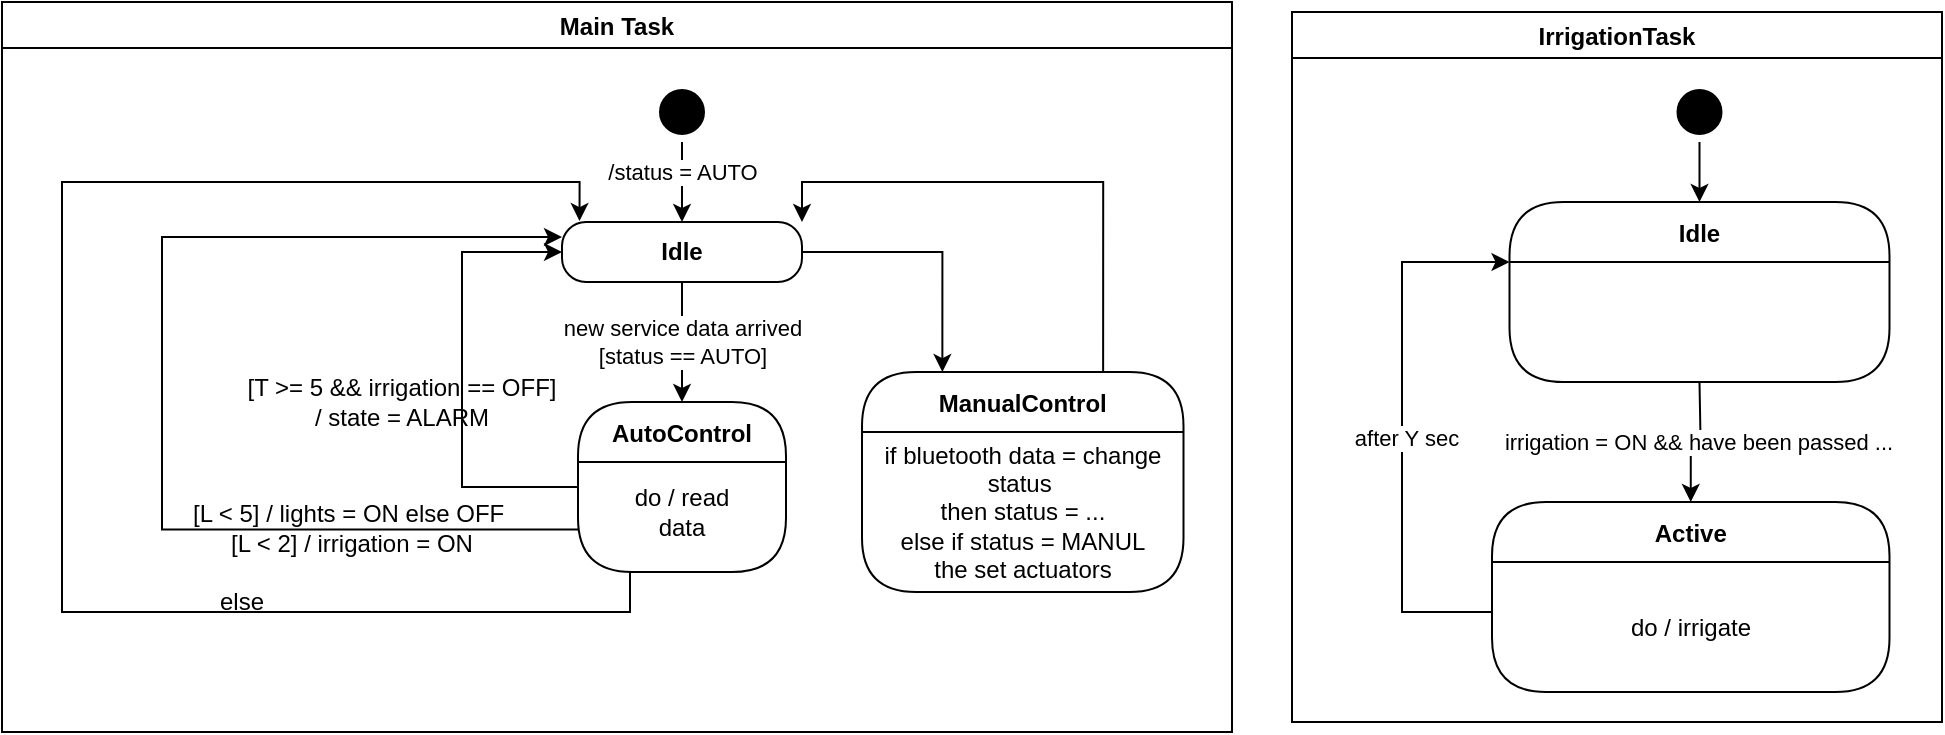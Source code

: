 <mxfile version="19.0.3" type="device" pages="4"><diagram name="overview" id="58cdce13-f638-feb5-8d6f-7d28b1aa9fa0"><mxGraphModel dx="1056" dy="589" grid="1" gridSize="10" guides="1" tooltips="1" connect="1" arrows="1" fold="1" page="1" pageScale="1" pageWidth="1100" pageHeight="850" background="none" math="0" shadow="0"><root><mxCell id="0"/><mxCell id="1" parent="0"/><mxCell id="rS2YGM4uDkxt2wn3iHMV-62" value="IrrigationTask" style="swimlane;strokeColor=#000000;" parent="1" vertex="1"><mxGeometry x="675" y="45" width="325" height="355" as="geometry"><mxRectangle x="675" y="55" width="130" height="23" as="alternateBounds"/></mxGeometry></mxCell><mxCell id="rS2YGM4uDkxt2wn3iHMV-254" value="" style="ellipse;html=1;shape=startState;fillColor=#000000;strokeColor=#000000;" parent="rS2YGM4uDkxt2wn3iHMV-62" vertex="1"><mxGeometry x="188.75" y="35" width="30" height="30" as="geometry"/></mxCell><mxCell id="rS2YGM4uDkxt2wn3iHMV-255" value="Active" style="swimlane;fontStyle=1;align=center;verticalAlign=middle;childLayout=stackLayout;horizontal=1;startSize=30;horizontalStack=0;resizeParent=0;resizeLast=1;container=0;collapsible=0;rounded=1;arcSize=30;swimlaneFillColor=#FFFFFF;dropTarget=0;" parent="rS2YGM4uDkxt2wn3iHMV-62" vertex="1"><mxGeometry x="100" y="245" width="198.75" height="95" as="geometry"/></mxCell><mxCell id="rS2YGM4uDkxt2wn3iHMV-256" value="do / irrigate" style="text;html=1;align=center;verticalAlign=middle;spacingLeft=4;spacingRight=4;whiteSpace=wrap;overflow=hidden;rotatable=0;" parent="rS2YGM4uDkxt2wn3iHMV-255" vertex="1"><mxGeometry y="30" width="198.75" height="65" as="geometry"/></mxCell><mxCell id="rS2YGM4uDkxt2wn3iHMV-260" style="edgeStyle=orthogonalEdgeStyle;rounded=0;orthogonalLoop=1;jettySize=auto;html=1;exitX=0;exitY=0.5;exitDx=0;exitDy=0;entryX=0;entryY=0;entryDx=0;entryDy=0;fontColor=#000000;" parent="rS2YGM4uDkxt2wn3iHMV-62" source="rS2YGM4uDkxt2wn3iHMV-256" edge="1"><mxGeometry relative="1" as="geometry"><mxPoint x="108.75" y="125" as="targetPoint"/><Array as="points"><mxPoint x="55" y="300"/><mxPoint x="55" y="125"/></Array><mxPoint x="75" y="418.75" as="sourcePoint"/></mxGeometry></mxCell><mxCell id="Y_eZ2giOMkaZ1Eq21kal-66" value="after Y sec" style="edgeLabel;html=1;align=center;verticalAlign=middle;resizable=0;points=[];fontColor=#000000;" vertex="1" connectable="0" parent="rS2YGM4uDkxt2wn3iHMV-260"><mxGeometry x="-0.005" y="-2" relative="1" as="geometry"><mxPoint as="offset"/></mxGeometry></mxCell><mxCell id="rS2YGM4uDkxt2wn3iHMV-264" value="Idle" style="swimlane;fontStyle=1;align=center;verticalAlign=middle;childLayout=stackLayout;horizontal=1;startSize=30;horizontalStack=0;resizeParent=0;resizeLast=1;container=0;collapsible=0;rounded=1;arcSize=30;swimlaneFillColor=#FFFFFF;dropTarget=0;" parent="rS2YGM4uDkxt2wn3iHMV-62" vertex="1"><mxGeometry x="108.75" y="95" width="190" height="90" as="geometry"/></mxCell><mxCell id="rS2YGM4uDkxt2wn3iHMV-253" style="edgeStyle=orthogonalEdgeStyle;rounded=0;orthogonalLoop=1;jettySize=auto;html=1;exitX=0.5;exitY=1;exitDx=0;exitDy=0;entryX=0.5;entryY=0;entryDx=0;entryDy=0;" parent="rS2YGM4uDkxt2wn3iHMV-62" source="rS2YGM4uDkxt2wn3iHMV-254" target="rS2YGM4uDkxt2wn3iHMV-264" edge="1"><mxGeometry relative="1" as="geometry"><mxPoint x="-461.25" y="30" as="targetPoint"/></mxGeometry></mxCell><mxCell id="rS2YGM4uDkxt2wn3iHMV-266" value="" style="edgeStyle=orthogonalEdgeStyle;rounded=0;orthogonalLoop=1;jettySize=auto;html=1;exitX=0.5;exitY=1;exitDx=0;exitDy=0;entryX=0.5;entryY=0;entryDx=0;entryDy=0;" parent="rS2YGM4uDkxt2wn3iHMV-62" target="rS2YGM4uDkxt2wn3iHMV-255" edge="1"><mxGeometry relative="1" as="geometry"><mxPoint x="-471.25" y="190" as="targetPoint"/><mxPoint x="203.75" y="185" as="sourcePoint"/><mxPoint as="offset"/></mxGeometry></mxCell><mxCell id="kb-VooKLr83JlEBrIwd_-1" value="irrigation = ON &amp;amp;&amp;amp; have been passed ..." style="edgeLabel;html=1;align=center;verticalAlign=middle;resizable=0;points=[];" parent="rS2YGM4uDkxt2wn3iHMV-266" vertex="1" connectable="0"><mxGeometry x="-0.086" y="-2" relative="1" as="geometry"><mxPoint as="offset"/></mxGeometry></mxCell><mxCell id="rS2YGM4uDkxt2wn3iHMV-89" value="Main Task" style="swimlane;strokeColor=#000000;" parent="1" vertex="1"><mxGeometry x="30" y="40" width="615" height="365" as="geometry"><mxRectangle x="23" y="620" width="110" height="23" as="alternateBounds"/></mxGeometry></mxCell><mxCell id="rS2YGM4uDkxt2wn3iHMV-272" value="" style="ellipse;html=1;shape=startState;fillColor=#000000;strokeColor=#000000;" parent="rS2YGM4uDkxt2wn3iHMV-89" vertex="1"><mxGeometry x="325" y="40.0" width="30" height="30" as="geometry"/></mxCell><mxCell id="Y_eZ2giOMkaZ1Eq21kal-21" value="new service data arrived&lt;br&gt;[status == AUTO]" style="edgeStyle=orthogonalEdgeStyle;curved=1;orthogonalLoop=1;jettySize=auto;html=1;exitX=0.5;exitY=1;exitDx=0;exitDy=0;entryX=0.5;entryY=0;entryDx=0;entryDy=0;fontColor=#000000;" edge="1" parent="rS2YGM4uDkxt2wn3iHMV-89" source="rS2YGM4uDkxt2wn3iHMV-275" target="rS2YGM4uDkxt2wn3iHMV-278"><mxGeometry relative="1" as="geometry"/></mxCell><mxCell id="Y_eZ2giOMkaZ1Eq21kal-55" style="edgeStyle=orthogonalEdgeStyle;rounded=0;orthogonalLoop=1;jettySize=auto;html=1;exitX=1;exitY=0.5;exitDx=0;exitDy=0;entryX=0.25;entryY=0;entryDx=0;entryDy=0;fontColor=#000000;startArrow=none;startFill=0;" edge="1" parent="rS2YGM4uDkxt2wn3iHMV-89" source="rS2YGM4uDkxt2wn3iHMV-275" target="Y_eZ2giOMkaZ1Eq21kal-52"><mxGeometry relative="1" as="geometry"><Array as="points"><mxPoint x="470" y="125"/></Array></mxGeometry></mxCell><mxCell id="rS2YGM4uDkxt2wn3iHMV-275" value="Idle" style="rounded=1;whiteSpace=wrap;html=1;arcSize=40;fontStyle=1" parent="rS2YGM4uDkxt2wn3iHMV-89" vertex="1"><mxGeometry x="280" y="110" width="120" height="30" as="geometry"/></mxCell><mxCell id="rS2YGM4uDkxt2wn3iHMV-270" style="edgeStyle=orthogonalEdgeStyle;rounded=0;orthogonalLoop=1;jettySize=auto;html=1;exitX=0.5;exitY=1;exitDx=0;exitDy=0;entryX=0.5;entryY=0;entryDx=0;entryDy=0;fontColor=#FF0000;" parent="rS2YGM4uDkxt2wn3iHMV-89" source="rS2YGM4uDkxt2wn3iHMV-272" target="rS2YGM4uDkxt2wn3iHMV-275" edge="1"><mxGeometry relative="1" as="geometry"><mxPoint x="140.5" y="106.56" as="sourcePoint"/></mxGeometry></mxCell><mxCell id="Y_eZ2giOMkaZ1Eq21kal-45" value="/status = AUTO" style="edgeLabel;html=1;align=center;verticalAlign=middle;resizable=0;points=[];fontColor=#000000;" vertex="1" connectable="0" parent="rS2YGM4uDkxt2wn3iHMV-270"><mxGeometry x="-0.251" relative="1" as="geometry"><mxPoint as="offset"/></mxGeometry></mxCell><mxCell id="Y_eZ2giOMkaZ1Eq21kal-56" style="edgeStyle=orthogonalEdgeStyle;rounded=0;orthogonalLoop=1;jettySize=auto;html=1;exitX=0;exitY=0.5;exitDx=0;exitDy=0;entryX=0;entryY=0.5;entryDx=0;entryDy=0;fontColor=#000000;startArrow=none;startFill=0;" edge="1" parent="rS2YGM4uDkxt2wn3iHMV-89" source="rS2YGM4uDkxt2wn3iHMV-278" target="rS2YGM4uDkxt2wn3iHMV-275"><mxGeometry relative="1" as="geometry"><Array as="points"><mxPoint x="230" y="242"/><mxPoint x="230" y="125"/></Array></mxGeometry></mxCell><mxCell id="Y_eZ2giOMkaZ1Eq21kal-59" style="edgeStyle=orthogonalEdgeStyle;rounded=0;orthogonalLoop=1;jettySize=auto;html=1;exitX=0;exitY=0.75;exitDx=0;exitDy=0;entryX=0;entryY=0.25;entryDx=0;entryDy=0;fontColor=#000000;startArrow=none;startFill=0;" edge="1" parent="rS2YGM4uDkxt2wn3iHMV-89" source="rS2YGM4uDkxt2wn3iHMV-278" target="rS2YGM4uDkxt2wn3iHMV-275"><mxGeometry relative="1" as="geometry"><Array as="points"><mxPoint x="80" y="264"/><mxPoint x="80" y="118"/></Array></mxGeometry></mxCell><mxCell id="Y_eZ2giOMkaZ1Eq21kal-62" style="edgeStyle=orthogonalEdgeStyle;rounded=0;orthogonalLoop=1;jettySize=auto;html=1;exitX=0.25;exitY=1;exitDx=0;exitDy=0;entryX=0.073;entryY=-0.016;entryDx=0;entryDy=0;entryPerimeter=0;fontColor=#000000;startArrow=none;startFill=0;" edge="1" parent="rS2YGM4uDkxt2wn3iHMV-89" source="rS2YGM4uDkxt2wn3iHMV-278" target="rS2YGM4uDkxt2wn3iHMV-275"><mxGeometry relative="1" as="geometry"><Array as="points"><mxPoint x="314" y="305"/><mxPoint x="30" y="305"/><mxPoint x="30" y="90"/><mxPoint x="289" y="90"/></Array></mxGeometry></mxCell><mxCell id="rS2YGM4uDkxt2wn3iHMV-278" value="AutoControl" style="swimlane;fontStyle=1;align=center;verticalAlign=middle;childLayout=stackLayout;horizontal=1;startSize=30;horizontalStack=0;resizeParent=0;resizeLast=1;container=0;collapsible=0;rounded=1;arcSize=30;swimlaneFillColor=#FFFFFF;dropTarget=0;" parent="rS2YGM4uDkxt2wn3iHMV-89" vertex="1"><mxGeometry x="288" y="199.98" width="104" height="85.04" as="geometry"/></mxCell><mxCell id="Y_eZ2giOMkaZ1Eq21kal-65" style="edgeStyle=orthogonalEdgeStyle;rounded=0;orthogonalLoop=1;jettySize=auto;html=1;exitX=0.75;exitY=0;exitDx=0;exitDy=0;entryX=1;entryY=0;entryDx=0;entryDy=0;fontColor=#000000;startArrow=none;startFill=0;" edge="1" parent="rS2YGM4uDkxt2wn3iHMV-89" source="Y_eZ2giOMkaZ1Eq21kal-52" target="rS2YGM4uDkxt2wn3iHMV-275"><mxGeometry relative="1" as="geometry"/></mxCell><mxCell id="Y_eZ2giOMkaZ1Eq21kal-52" value="ManualControl" style="swimlane;fontStyle=1;align=center;verticalAlign=middle;childLayout=stackLayout;horizontal=1;startSize=30;horizontalStack=0;resizeParent=0;resizeLast=1;container=0;collapsible=0;rounded=1;arcSize=30;swimlaneFillColor=#FFFFFF;dropTarget=0;" vertex="1" parent="rS2YGM4uDkxt2wn3iHMV-89"><mxGeometry x="430" y="185.02" width="160.75" height="110" as="geometry"/></mxCell><mxCell id="Y_eZ2giOMkaZ1Eq21kal-53" value="if bluetooth data = change status&amp;nbsp;&lt;br&gt;then status = ...&lt;br&gt;else if status = MANUL&lt;br&gt;the set actuators" style="text;html=1;align=center;verticalAlign=middle;spacingLeft=4;spacingRight=4;whiteSpace=wrap;overflow=hidden;rotatable=0;" vertex="1" parent="Y_eZ2giOMkaZ1Eq21kal-52"><mxGeometry y="30" width="160.75" height="80" as="geometry"/></mxCell><mxCell id="Y_eZ2giOMkaZ1Eq21kal-57" value="[T &amp;gt;= 5 &amp;amp;&amp;amp; irrigation == OFF] / state = ALARM" style="text;html=1;strokeColor=none;fillColor=none;align=center;verticalAlign=middle;whiteSpace=wrap;rounded=0;fontColor=#000000;" vertex="1" parent="rS2YGM4uDkxt2wn3iHMV-89"><mxGeometry x="120" y="185.02" width="160" height="30" as="geometry"/></mxCell><mxCell id="Y_eZ2giOMkaZ1Eq21kal-60" value="[L &amp;lt; 5] / lights = ON else OFF&amp;nbsp;&lt;br&gt;[L &amp;lt; 2] / irrigation = ON" style="text;html=1;strokeColor=none;fillColor=none;align=center;verticalAlign=middle;whiteSpace=wrap;rounded=0;fontColor=#000000;" vertex="1" parent="rS2YGM4uDkxt2wn3iHMV-89"><mxGeometry x="90" y="248" width="170" height="30" as="geometry"/></mxCell><mxCell id="Y_eZ2giOMkaZ1Eq21kal-63" value="else" style="text;html=1;strokeColor=none;fillColor=none;align=center;verticalAlign=middle;whiteSpace=wrap;rounded=0;fontColor=#000000;" vertex="1" parent="rS2YGM4uDkxt2wn3iHMV-89"><mxGeometry x="90" y="285" width="60" height="30" as="geometry"/></mxCell><mxCell id="Y_eZ2giOMkaZ1Eq21kal-64" value="do / read data" style="text;html=1;strokeColor=none;fillColor=none;align=center;verticalAlign=middle;whiteSpace=wrap;rounded=0;fontColor=#000000;" vertex="1" parent="rS2YGM4uDkxt2wn3iHMV-89"><mxGeometry x="310" y="240" width="60" height="30" as="geometry"/></mxCell></root></mxGraphModel></diagram><diagram id="eV7ZU5VoeU4Tb0laby0s" name="main-task"><mxGraphModel dx="984" dy="663" grid="1" gridSize="10" guides="1" tooltips="1" connect="1" arrows="1" fold="1" page="1" pageScale="1" pageWidth="1169" pageHeight="827" math="0" shadow="0"><root><mxCell id="0"/><mxCell id="1" parent="0"/><mxCell id="rCQuKho99SGmYJtmx6Me-1" style="edgeStyle=orthogonalEdgeStyle;rounded=0;orthogonalLoop=1;jettySize=auto;html=1;exitX=1;exitY=0.5;exitDx=0;exitDy=0;entryX=0;entryY=0.5;entryDx=0;entryDy=0;endArrow=classic;endFill=1;" edge="1" parent="1" target="f5vs691pb0PlXSbP1dtz-5"><mxGeometry relative="1" as="geometry"><mxPoint x="900.0" y="375" as="sourcePoint"/></mxGeometry></mxCell><mxCell id="f5vs691pb0PlXSbP1dtz-1" style="edgeStyle=orthogonalEdgeStyle;rounded=0;orthogonalLoop=1;jettySize=auto;html=1;entryX=0;entryY=0.5;entryDx=0;entryDy=0;endArrow=classic;endFill=1;" edge="1" parent="1" source="Eb26kOHAeVwBM42QLEVl-1"><mxGeometry relative="1" as="geometry"><mxPoint x="260" y="375" as="targetPoint"/></mxGeometry></mxCell><mxCell id="Eb26kOHAeVwBM42QLEVl-1" value="BUTTONS" style="text;html=1;align=center;verticalAlign=middle;whiteSpace=wrap;rounded=0;strokeColor=default;" vertex="1" parent="1"><mxGeometry x="130" y="360" width="70" height="30" as="geometry"/></mxCell><mxCell id="f5vs691pb0PlXSbP1dtz-2" style="edgeStyle=orthogonalEdgeStyle;rounded=0;orthogonalLoop=1;jettySize=auto;html=1;endArrow=classic;endFill=1;" edge="1" parent="1" source="Eb26kOHAeVwBM42QLEVl-2"><mxGeometry relative="1" as="geometry"><mxPoint x="260" y="414" as="targetPoint"/></mxGeometry></mxCell><mxCell id="Eb26kOHAeVwBM42QLEVl-2" value="POTENTIOMETER" style="text;html=1;strokeColor=default;fillColor=none;align=center;verticalAlign=middle;whiteSpace=wrap;rounded=0;" vertex="1" parent="1"><mxGeometry x="110" y="399" width="110" height="30" as="geometry"/></mxCell><mxCell id="f5vs691pb0PlXSbP1dtz-4" style="edgeStyle=orthogonalEdgeStyle;rounded=0;orthogonalLoop=1;jettySize=auto;html=1;exitX=1;exitY=0.5;exitDx=0;exitDy=0;endArrow=classic;endFill=1;" edge="1" parent="1" source="f5vs691pb0PlXSbP1dtz-3"><mxGeometry relative="1" as="geometry"><mxPoint x="260" y="334.909" as="targetPoint"/></mxGeometry></mxCell><mxCell id="f5vs691pb0PlXSbP1dtz-3" value="PIR" style="text;html=1;strokeColor=default;fillColor=none;align=center;verticalAlign=middle;whiteSpace=wrap;rounded=0;" vertex="1" parent="1"><mxGeometry x="140" y="320" width="50" height="30" as="geometry"/></mxCell><mxCell id="f5vs691pb0PlXSbP1dtz-5" value="DISPLAY" style="text;html=1;strokeColor=default;fillColor=none;align=center;verticalAlign=middle;whiteSpace=wrap;rounded=0;" vertex="1" parent="1"><mxGeometry x="920" y="360" width="60" height="30" as="geometry"/></mxCell><mxCell id="-aOS-uo05-AYOvAFEHCx-1" value="Main Task" style="swimlane;strokeColor=#000000;" vertex="1" parent="1"><mxGeometry x="259" y="100" width="640" height="550" as="geometry"><mxRectangle x="25" y="55" width="90" height="23" as="alternateBounds"/></mxGeometry></mxCell><mxCell id="-aOS-uo05-AYOvAFEHCx-2" value="" style="ellipse;html=1;shape=startState;fillColor=#000000;strokeColor=#000000;" vertex="1" parent="-aOS-uo05-AYOvAFEHCx-1"><mxGeometry x="222.48" y="30" width="30" height="30" as="geometry"/></mxCell><mxCell id="-aOS-uo05-AYOvAFEHCx-3" value="Init" style="swimlane;fontStyle=1;align=center;verticalAlign=middle;childLayout=stackLayout;horizontal=1;startSize=30;horizontalStack=0;resizeParent=0;resizeLast=1;container=0;collapsible=0;rounded=1;arcSize=30;swimlaneFillColor=#FFFFFF;dropTarget=0;" vertex="1" parent="-aOS-uo05-AYOvAFEHCx-1"><mxGeometry x="157.48" y="95" width="160" height="80" as="geometry"/></mxCell><mxCell id="-aOS-uo05-AYOvAFEHCx-4" value="entry / init system&lt;br&gt;do / display welcome msg" style="text;html=1;align=center;verticalAlign=middle;spacingLeft=4;spacingRight=4;whiteSpace=wrap;overflow=hidden;rotatable=0;" vertex="1" parent="-aOS-uo05-AYOvAFEHCx-3"><mxGeometry y="30" width="160" height="50" as="geometry"/></mxCell><mxCell id="-aOS-uo05-AYOvAFEHCx-5" value="/ reset product" style="edgeStyle=orthogonalEdgeStyle;rounded=0;orthogonalLoop=1;jettySize=auto;html=1;exitX=0.5;exitY=1;exitDx=0;exitDy=0;entryX=0.5;entryY=0;entryDx=0;entryDy=0;" edge="1" parent="-aOS-uo05-AYOvAFEHCx-1" source="-aOS-uo05-AYOvAFEHCx-2" target="-aOS-uo05-AYOvAFEHCx-3"><mxGeometry x="-0.143" y="37" relative="1" as="geometry"><Array as="points"><mxPoint x="237" y="75"/><mxPoint x="237" y="75"/></Array><mxPoint as="offset"/></mxGeometry></mxCell><mxCell id="-aOS-uo05-AYOvAFEHCx-6" style="edgeStyle=orthogonalEdgeStyle;rounded=0;orthogonalLoop=1;jettySize=auto;html=1;exitX=0.5;exitY=1;exitDx=0;exitDy=0;" edge="1" parent="-aOS-uo05-AYOvAFEHCx-1" source="-aOS-uo05-AYOvAFEHCx-4" target="-aOS-uo05-AYOvAFEHCx-15"><mxGeometry relative="1" as="geometry"/></mxCell><mxCell id="-aOS-uo05-AYOvAFEHCx-7" value="after 2 sec" style="edgeLabel;html=1;align=center;verticalAlign=middle;resizable=0;points=[];" vertex="1" connectable="0" parent="-aOS-uo05-AYOvAFEHCx-6"><mxGeometry x="-0.059" y="-2" relative="1" as="geometry"><mxPoint x="2" as="offset"/></mxGeometry></mxCell><mxCell id="-aOS-uo05-AYOvAFEHCx-8" value="Assistance Mode" style="swimlane;fontStyle=1;align=center;verticalAlign=middle;childLayout=stackLayout;horizontal=1;startSize=30;horizontalStack=0;resizeParent=0;resizeLast=1;container=0;collapsible=0;rounded=1;arcSize=30;swimlaneFillColor=#FFFFFF;dropTarget=0;" vertex="1" parent="-aOS-uo05-AYOvAFEHCx-1"><mxGeometry x="142.48" y="455" width="190" height="80" as="geometry"/></mxCell><mxCell id="-aOS-uo05-AYOvAFEHCx-9" value="do / display &quot;ASSISTANCE REQUIRED&quot;" style="text;html=1;align=center;verticalAlign=middle;spacingLeft=4;spacingRight=4;whiteSpace=wrap;overflow=hidden;rotatable=0;" vertex="1" parent="-aOS-uo05-AYOvAFEHCx-8"><mxGeometry y="30" width="190" height="50" as="geometry"/></mxCell><mxCell id="-aOS-uo05-AYOvAFEHCx-10" style="edgeStyle=orthogonalEdgeStyle;rounded=0;orthogonalLoop=1;jettySize=auto;html=1;exitX=0;exitY=0.25;exitDx=0;exitDy=0;entryX=0.25;entryY=1;entryDx=0;entryDy=0;" edge="1" parent="-aOS-uo05-AYOvAFEHCx-1" source="-aOS-uo05-AYOvAFEHCx-9" target="-aOS-uo05-AYOvAFEHCx-16"><mxGeometry relative="1" as="geometry"><mxPoint x="192.48" y="320" as="targetPoint"/><Array as="points"><mxPoint x="85" y="498"/><mxPoint x="85" y="335"/><mxPoint x="183" y="335"/></Array></mxGeometry></mxCell><mxCell id="-aOS-uo05-AYOvAFEHCx-11" value="/&lt;font color=&quot;#ff0000&quot;&gt;&lt;b&gt;&amp;nbsp;state = READY&lt;/b&gt;&lt;/font&gt;" style="edgeLabel;html=1;align=center;verticalAlign=middle;resizable=0;points=[];fontColor=#000000;" vertex="1" connectable="0" parent="-aOS-uo05-AYOvAFEHCx-10"><mxGeometry x="-0.246" y="1" relative="1" as="geometry"><mxPoint as="offset"/></mxGeometry></mxCell><mxCell id="-aOS-uo05-AYOvAFEHCx-12" value="Making" style="rounded=1;whiteSpace=wrap;html=1;arcSize=40;fontStyle=1" vertex="1" parent="-aOS-uo05-AYOvAFEHCx-1"><mxGeometry x="177.48" y="365" width="120" height="40" as="geometry"/></mxCell><mxCell id="-aOS-uo05-AYOvAFEHCx-13" style="edgeStyle=orthogonalEdgeStyle;orthogonalLoop=1;jettySize=auto;html=1;entryX=0.5;entryY=0;entryDx=0;entryDy=0;rounded=0;exitX=0.5;exitY=1;exitDx=0;exitDy=0;" edge="1" parent="-aOS-uo05-AYOvAFEHCx-1" source="-aOS-uo05-AYOvAFEHCx-12" target="-aOS-uo05-AYOvAFEHCx-8"><mxGeometry relative="1" as="geometry"><mxPoint x="332.48" y="395" as="sourcePoint"/></mxGeometry></mxCell><mxCell id="-aOS-uo05-AYOvAFEHCx-14" value="[no products left]" style="edgeLabel;html=1;align=center;verticalAlign=middle;resizable=0;points=[];" vertex="1" connectable="0" parent="-aOS-uo05-AYOvAFEHCx-13"><mxGeometry x="0.46" y="-1" relative="1" as="geometry"><mxPoint x="45" y="-9" as="offset"/></mxGeometry></mxCell><mxCell id="-aOS-uo05-AYOvAFEHCx-15" value="Ready" style="swimlane;fontStyle=1;align=center;verticalAlign=middle;childLayout=stackLayout;horizontal=1;startSize=30;horizontalStack=0;resizeParent=0;resizeLast=1;container=0;collapsible=0;rounded=1;arcSize=30;swimlaneFillColor=#FFFFFF;dropTarget=0;" vertex="1" parent="-aOS-uo05-AYOvAFEHCx-1"><mxGeometry x="127.48" y="222.5" width="220" height="95" as="geometry"/></mxCell><mxCell id="-aOS-uo05-AYOvAFEHCx-16" value="entry / display product for 2 secs&lt;br&gt;do / display &quot;READY&quot;" style="text;html=1;align=center;verticalAlign=middle;spacingLeft=4;spacingRight=4;whiteSpace=wrap;overflow=hidden;rotatable=0;" vertex="1" parent="-aOS-uo05-AYOvAFEHCx-15"><mxGeometry y="30" width="220" height="65" as="geometry"/></mxCell><mxCell id="-aOS-uo05-AYOvAFEHCx-17" style="edgeStyle=orthogonalEdgeStyle;curved=1;orthogonalLoop=1;jettySize=auto;html=1;exitX=0;exitY=0.25;exitDx=0;exitDy=0;" edge="1" parent="-aOS-uo05-AYOvAFEHCx-15" source="-aOS-uo05-AYOvAFEHCx-15"><mxGeometry relative="1" as="geometry"><mxPoint y="45" as="targetPoint"/><Array as="points"><mxPoint y="20"/><mxPoint x="-25" y="20"/><mxPoint x="-25" y="45"/></Array></mxGeometry></mxCell><mxCell id="-aOS-uo05-AYOvAFEHCx-18" value="B_up / product++" style="edgeLabel;html=1;align=center;verticalAlign=middle;resizable=0;points=[];" vertex="1" connectable="0" parent="-aOS-uo05-AYOvAFEHCx-17"><mxGeometry x="-0.022" y="1" relative="1" as="geometry"><mxPoint x="-51" y="1" as="offset"/></mxGeometry></mxCell><mxCell id="-aOS-uo05-AYOvAFEHCx-19" style="edgeStyle=orthogonalEdgeStyle;curved=1;orthogonalLoop=1;jettySize=auto;html=1;exitX=0;exitY=0.358;exitDx=0;exitDy=0;entryX=0.007;entryY=0.635;entryDx=0;entryDy=0;entryPerimeter=0;exitPerimeter=0;" edge="1" parent="-aOS-uo05-AYOvAFEHCx-15" source="-aOS-uo05-AYOvAFEHCx-16" target="-aOS-uo05-AYOvAFEHCx-16"><mxGeometry relative="1" as="geometry"><Array as="points"><mxPoint y="48"/><mxPoint x="-25" y="48"/><mxPoint x="-25" y="71"/><mxPoint x="2" y="71"/></Array></mxGeometry></mxCell><mxCell id="-aOS-uo05-AYOvAFEHCx-20" value="B_down / product --" style="edgeLabel;html=1;align=center;verticalAlign=middle;resizable=0;points=[];" vertex="1" connectable="0" parent="-aOS-uo05-AYOvAFEHCx-19"><mxGeometry x="0.002" y="1" relative="1" as="geometry"><mxPoint x="-51" as="offset"/></mxGeometry></mxCell><mxCell id="-aOS-uo05-AYOvAFEHCx-21" style="edgeStyle=orthogonalEdgeStyle;curved=1;orthogonalLoop=1;jettySize=auto;html=1;exitX=0.638;exitY=1.006;exitDx=0;exitDy=0;entryX=0.75;entryY=0;entryDx=0;entryDy=0;exitPerimeter=0;" edge="1" parent="-aOS-uo05-AYOvAFEHCx-1" source="-aOS-uo05-AYOvAFEHCx-16" target="-aOS-uo05-AYOvAFEHCx-12"><mxGeometry relative="1" as="geometry"><mxPoint x="212.48" y="320" as="targetPoint"/></mxGeometry></mxCell><mxCell id="-aOS-uo05-AYOvAFEHCx-22" value="B_make [product available &amp;amp;&amp;amp; &lt;br&gt;&lt;b&gt;&lt;font color=&quot;#ff0000&quot;&gt;state == READY&lt;/font&gt;&lt;/b&gt;] &lt;br&gt;/ &lt;font color=&quot;#ff0000&quot;&gt;&lt;b&gt;state = DISPENSING&lt;/b&gt;&lt;/font&gt;" style="edgeLabel;html=1;align=center;verticalAlign=middle;resizable=0;points=[];" vertex="1" connectable="0" parent="-aOS-uo05-AYOvAFEHCx-21"><mxGeometry x="-0.324" relative="1" as="geometry"><mxPoint x="82" y="6" as="offset"/></mxGeometry></mxCell><mxCell id="-aOS-uo05-AYOvAFEHCx-23" style="edgeStyle=orthogonalEdgeStyle;rounded=0;orthogonalLoop=1;jettySize=auto;html=1;exitX=0.5;exitY=0;exitDx=0;exitDy=0;entryX=0.5;entryY=1;entryDx=0;entryDy=0;" edge="1" parent="-aOS-uo05-AYOvAFEHCx-1" source="-aOS-uo05-AYOvAFEHCx-12" target="-aOS-uo05-AYOvAFEHCx-16"><mxGeometry relative="1" as="geometry"><mxPoint x="187.48" y="265" as="targetPoint"/></mxGeometry></mxCell><mxCell id="-aOS-uo05-AYOvAFEHCx-24" value="&lt;b&gt;state == READY&lt;/b&gt;" style="edgeLabel;html=1;align=center;verticalAlign=middle;resizable=0;points=[];fontColor=#FF0000;" vertex="1" connectable="0" parent="-aOS-uo05-AYOvAFEHCx-23"><mxGeometry x="-0.108" relative="1" as="geometry"><mxPoint x="-47" y="4" as="offset"/></mxGeometry></mxCell><mxCell id="-aOS-uo05-AYOvAFEHCx-25" style="edgeStyle=orthogonalEdgeStyle;orthogonalLoop=1;jettySize=auto;html=1;exitX=0.25;exitY=0;exitDx=0;exitDy=0;entryX=0.096;entryY=0.01;entryDx=0;entryDy=0;entryPerimeter=0;curved=1;" edge="1" parent="-aOS-uo05-AYOvAFEHCx-1" source="-aOS-uo05-AYOvAFEHCx-15" target="-aOS-uo05-AYOvAFEHCx-15"><mxGeometry relative="1" as="geometry"><Array as="points"><mxPoint x="182.48" y="200"/><mxPoint x="148.48" y="200"/></Array></mxGeometry></mxCell><mxCell id="-aOS-uo05-AYOvAFEHCx-26" value="pot / sugar++" style="edgeLabel;html=1;align=center;verticalAlign=middle;resizable=0;points=[];" vertex="1" connectable="0" parent="-aOS-uo05-AYOvAFEHCx-25"><mxGeometry x="-0.056" relative="1" as="geometry"><mxPoint x="-9" y="-10" as="offset"/></mxGeometry></mxCell><mxCell id="-aOS-uo05-AYOvAFEHCx-27" style="edgeStyle=orthogonalEdgeStyle;rounded=0;orthogonalLoop=1;jettySize=auto;html=1;exitX=0;exitY=0.5;exitDx=0;exitDy=0;entryX=1;entryY=0.5;entryDx=0;entryDy=0;" edge="1" parent="-aOS-uo05-AYOvAFEHCx-1" source="-aOS-uo05-AYOvAFEHCx-39" target="-aOS-uo05-AYOvAFEHCx-16"><mxGeometry relative="1" as="geometry"><mxPoint x="508.345" y="286.08" as="sourcePoint"/></mxGeometry></mxCell><mxCell id="-aOS-uo05-AYOvAFEHCx-28" value="&amp;nbsp;pir detection&amp;nbsp;" style="edgeLabel;html=1;align=center;verticalAlign=middle;resizable=0;points=[];" vertex="1" connectable="0" parent="-aOS-uo05-AYOvAFEHCx-27"><mxGeometry x="0.273" y="-1" relative="1" as="geometry"><mxPoint x="18" y="1" as="offset"/></mxGeometry></mxCell><mxCell id="-aOS-uo05-AYOvAFEHCx-29" value="" style="rhombus;whiteSpace=wrap;html=1;" vertex="1" parent="-aOS-uo05-AYOvAFEHCx-1"><mxGeometry x="542" y="340" width="15" height="15" as="geometry"/></mxCell><mxCell id="-aOS-uo05-AYOvAFEHCx-30" style="edgeStyle=orthogonalEdgeStyle;rounded=0;orthogonalLoop=1;jettySize=auto;html=1;exitX=0.5;exitY=1;exitDx=0;exitDy=0;fontColor=#FF0000;entryX=1;entryY=0.25;entryDx=0;entryDy=0;" edge="1" parent="-aOS-uo05-AYOvAFEHCx-1" source="-aOS-uo05-AYOvAFEHCx-29" target="-aOS-uo05-AYOvAFEHCx-9"><mxGeometry relative="1" as="geometry"><mxPoint x="540.313" y="330.0" as="targetPoint"/><mxPoint x="539.98" y="305" as="sourcePoint"/><Array as="points"><mxPoint x="550" y="355"/><mxPoint x="550" y="497"/></Array></mxGeometry></mxCell><mxCell id="-aOS-uo05-AYOvAFEHCx-31" value="&lt;b&gt;machineState == ASSISTANCE&lt;/b&gt;" style="edgeLabel;html=1;align=center;verticalAlign=middle;resizable=0;points=[];fontColor=#FF0000;" vertex="1" connectable="0" parent="-aOS-uo05-AYOvAFEHCx-30"><mxGeometry x="-0.769" y="-1" relative="1" as="geometry"><mxPoint x="1" y="9" as="offset"/></mxGeometry></mxCell><mxCell id="-aOS-uo05-AYOvAFEHCx-32" style="edgeStyle=orthogonalEdgeStyle;rounded=0;orthogonalLoop=1;jettySize=auto;html=1;exitX=0.5;exitY=1;exitDx=0;exitDy=0;entryX=0.5;entryY=0;entryDx=0;entryDy=0;fontColor=#FF0000;" edge="1" parent="-aOS-uo05-AYOvAFEHCx-1" source="-aOS-uo05-AYOvAFEHCx-39" target="-aOS-uo05-AYOvAFEHCx-29"><mxGeometry relative="1" as="geometry"><mxPoint x="544.98" y="290" as="sourcePoint"/></mxGeometry></mxCell><mxCell id="-aOS-uo05-AYOvAFEHCx-33" style="edgeStyle=orthogonalEdgeStyle;rounded=0;orthogonalLoop=1;jettySize=auto;html=1;exitX=1;exitY=0.75;exitDx=0;exitDy=0;entryX=0;entryY=0.5;entryDx=0;entryDy=0;fontColor=#FF0000;" edge="1" parent="-aOS-uo05-AYOvAFEHCx-1" source="-aOS-uo05-AYOvAFEHCx-16" target="-aOS-uo05-AYOvAFEHCx-29"><mxGeometry relative="1" as="geometry"><Array as="points"><mxPoint x="477.48" y="301"/><mxPoint x="477.48" y="348"/></Array></mxGeometry></mxCell><mxCell id="-aOS-uo05-AYOvAFEHCx-34" value="&lt;span style=&quot;text-align: left;&quot;&gt;to avoid the making process starts while executing self test&lt;/span&gt;" style="shape=note;size=12;whiteSpace=wrap;html=1;fontSize=10;fillColor=#FFFFCC;strokeColor=#000000;" vertex="1" parent="-aOS-uo05-AYOvAFEHCx-1"><mxGeometry x="310" y="362.5" width="120" height="45" as="geometry"/></mxCell><mxCell id="-aOS-uo05-AYOvAFEHCx-35" value="&lt;span style=&quot;text-align: left;&quot;&gt;product:&lt;br&gt;0 =&amp;gt; coffee&lt;br&gt;1 =&amp;gt; tea&lt;br&gt;2 =&amp;gt; chocolate&lt;br&gt;&lt;/span&gt;" style="shape=note;size=12;whiteSpace=wrap;html=1;fontSize=10;fillColor=#FFFFCC;strokeColor=#000000;" vertex="1" parent="-aOS-uo05-AYOvAFEHCx-1"><mxGeometry x="334" y="46" width="86" height="60" as="geometry"/></mxCell><mxCell id="-aOS-uo05-AYOvAFEHCx-36" value="&lt;span style=&quot;text-align: left;&quot;&gt;Inputs: Pir, Buttons, Potentiometer&lt;br&gt;Output: Display&lt;br&gt;&lt;/span&gt;" style="shape=note;size=12;whiteSpace=wrap;html=1;fontSize=10;" vertex="1" parent="-aOS-uo05-AYOvAFEHCx-1"><mxGeometry x="510" y="45" width="120" height="60" as="geometry"/></mxCell><mxCell id="-aOS-uo05-AYOvAFEHCx-37" value="&lt;span style=&quot;text-align: left;&quot;&gt;the state transition is triggered by the Java Program&lt;br&gt;&lt;/span&gt;" style="shape=note;size=12;whiteSpace=wrap;html=1;fontSize=10;fillColor=#FFFFCC;strokeColor=#000000;" vertex="1" parent="-aOS-uo05-AYOvAFEHCx-1"><mxGeometry x="10" y="472" width="70" height="68" as="geometry"/></mxCell><mxCell id="-aOS-uo05-AYOvAFEHCx-38" value="Sleep" style="swimlane;fontStyle=1;align=center;verticalAlign=middle;childLayout=stackLayout;horizontal=1;startSize=25;horizontalStack=0;resizeParent=0;resizeLast=1;container=0;collapsible=0;rounded=1;arcSize=30;swimlaneFillColor=#FFFFFF;dropTarget=0;" vertex="1" parent="-aOS-uo05-AYOvAFEHCx-1"><mxGeometry x="480" y="239" width="150" height="70" as="geometry"/></mxCell><mxCell id="-aOS-uo05-AYOvAFEHCx-39" value="entry / &lt;b style=&quot;color: rgb(255, 0, 0);&quot;&gt;state = SLEEPING&lt;/b&gt;&lt;br&gt;exit / &lt;b style=&quot;color: rgb(255, 0, 0);&quot;&gt;state = READY&lt;/b&gt;" style="text;html=1;align=center;verticalAlign=middle;spacingLeft=4;spacingRight=4;whiteSpace=wrap;overflow=hidden;rotatable=0;" vertex="1" parent="-aOS-uo05-AYOvAFEHCx-38"><mxGeometry y="25" width="150" height="45" as="geometry"/></mxCell><mxCell id="-aOS-uo05-AYOvAFEHCx-40" style="edgeStyle=orthogonalEdgeStyle;curved=1;orthogonalLoop=1;jettySize=auto;html=1;exitX=1;exitY=0.25;exitDx=0;exitDy=0;entryX=0;entryY=0.09;entryDx=0;entryDy=0;entryPerimeter=0;" edge="1" parent="-aOS-uo05-AYOvAFEHCx-1" source="-aOS-uo05-AYOvAFEHCx-16" target="-aOS-uo05-AYOvAFEHCx-39"><mxGeometry relative="1" as="geometry"><mxPoint x="501.715" y="268.2" as="targetPoint"/></mxGeometry></mxCell><mxCell id="-aOS-uo05-AYOvAFEHCx-41" value="after T_idle [no detection &lt;br&gt;&amp;amp;&amp;amp; &lt;b&gt;&lt;font color=&quot;#ff0000&quot;&gt;state == READY&lt;/font&gt;&lt;/b&gt;]" style="edgeLabel;html=1;align=center;verticalAlign=middle;resizable=0;points=[];" vertex="1" connectable="0" parent="-aOS-uo05-AYOvAFEHCx-40"><mxGeometry x="-0.322" y="-1" relative="1" as="geometry"><mxPoint x="22" y="-21" as="offset"/></mxGeometry></mxCell></root></mxGraphModel></diagram><diagram id="6kXzKiiDv2c4_vd0rd6C" name="dispensing-task"><mxGraphModel dx="906" dy="610" grid="1" gridSize="10" guides="1" tooltips="1" connect="1" arrows="1" fold="1" page="1" pageScale="1" pageWidth="1169" pageHeight="827" math="0" shadow="0"><root><mxCell id="0"/><mxCell id="1" parent="0"/><mxCell id="SAZK8vx-QZlKVuwFC-JR-1" style="edgeStyle=orthogonalEdgeStyle;rounded=0;orthogonalLoop=1;jettySize=auto;html=1;exitX=1;exitY=0.5;exitDx=0;exitDy=0;entryX=0;entryY=0.5;entryDx=0;entryDy=0;fontColor=#000000;endArrow=classic;endFill=1;" edge="1" parent="1" source="ta6dUJQtzbvTej5AcmrT-1" target="t5c8lgzyzHOoc3UVvVIQ-2"><mxGeometry relative="1" as="geometry"/></mxCell><mxCell id="KiNu0otH44Ft0wApgAzh-2" style="edgeStyle=orthogonalEdgeStyle;rounded=0;orthogonalLoop=1;jettySize=auto;html=1;exitX=1;exitY=0.5;exitDx=0;exitDy=0;entryX=0;entryY=0.5;entryDx=0;entryDy=0;fontColor=#000000;endArrow=classic;endFill=1;" edge="1" parent="1" source="ta6dUJQtzbvTej5AcmrT-1" target="KiNu0otH44Ft0wApgAzh-1"><mxGeometry relative="1" as="geometry"><Array as="points"><mxPoint x="735" y="395"/></Array></mxGeometry></mxCell><mxCell id="ta6dUJQtzbvTej5AcmrT-1" value="DispensingTask" style="swimlane;strokeColor=#000000;" vertex="1" parent="1"><mxGeometry x="320" y="100" width="415" height="490" as="geometry"><mxRectangle x="675" y="55" width="130" height="23" as="alternateBounds"/></mxGeometry></mxCell><mxCell id="ta6dUJQtzbvTej5AcmrT-2" value="" style="ellipse;html=1;shape=startState;fillColor=#000000;strokeColor=#000000;" vertex="1" parent="ta6dUJQtzbvTej5AcmrT-1"><mxGeometry x="197.5" y="30" width="30" height="30" as="geometry"/></mxCell><mxCell id="ta6dUJQtzbvTej5AcmrT-3" value="Dispesing" style="swimlane;fontStyle=1;align=center;verticalAlign=middle;childLayout=stackLayout;horizontal=1;startSize=30;horizontalStack=0;resizeParent=0;resizeLast=1;container=0;collapsible=0;rounded=1;arcSize=30;swimlaneFillColor=#FFFFFF;dropTarget=0;" vertex="1" parent="ta6dUJQtzbvTej5AcmrT-1"><mxGeometry x="117.5" y="240" width="190" height="80" as="geometry"/></mxCell><mxCell id="ta6dUJQtzbvTej5AcmrT-4" value="entry / display &quot;MAKING XXX&quot;&lt;br&gt;do / stepper moves" style="text;html=1;align=center;verticalAlign=middle;spacingLeft=4;spacingRight=4;whiteSpace=wrap;overflow=hidden;rotatable=0;" vertex="1" parent="ta6dUJQtzbvTej5AcmrT-3"><mxGeometry y="30" width="190" height="50" as="geometry"/></mxCell><mxCell id="ta6dUJQtzbvTej5AcmrT-5" value="&lt;font color=&quot;#000000&quot;&gt;after T_making&lt;/font&gt;" style="edgeStyle=orthogonalEdgeStyle;rounded=0;orthogonalLoop=1;jettySize=auto;html=1;exitX=0.5;exitY=1;exitDx=0;exitDy=0;entryX=0.5;entryY=0;entryDx=0;entryDy=0;fontColor=#FF0000;" edge="1" parent="ta6dUJQtzbvTej5AcmrT-1" source="ta6dUJQtzbvTej5AcmrT-4" target="ta6dUJQtzbvTej5AcmrT-15"><mxGeometry x="-0.111" relative="1" as="geometry"><mxPoint as="offset"/></mxGeometry></mxCell><mxCell id="ta6dUJQtzbvTej5AcmrT-6" style="edgeStyle=orthogonalEdgeStyle;rounded=0;orthogonalLoop=1;jettySize=auto;html=1;exitX=0;exitY=0.25;exitDx=0;exitDy=0;entryX=0;entryY=0;entryDx=0;entryDy=0;fontColor=#000000;" edge="1" parent="ta6dUJQtzbvTej5AcmrT-1" source="ta6dUJQtzbvTej5AcmrT-16" target="ta6dUJQtzbvTej5AcmrT-11"><mxGeometry relative="1" as="geometry"><mxPoint x="-522.5" y="125" as="targetPoint"/><Array as="points"><mxPoint x="37.5" y="414"/><mxPoint x="37.5" y="120"/></Array></mxGeometry></mxCell><mxCell id="ta6dUJQtzbvTej5AcmrT-7" value="user remove &lt;br&gt;the product" style="edgeLabel;html=1;align=center;verticalAlign=middle;resizable=0;points=[];fontColor=#000000;" vertex="1" connectable="0" parent="ta6dUJQtzbvTej5AcmrT-6"><mxGeometry x="-0.234" y="-1" relative="1" as="geometry"><mxPoint y="-57" as="offset"/></mxGeometry></mxCell><mxCell id="ta6dUJQtzbvTej5AcmrT-8" style="edgeStyle=orthogonalEdgeStyle;rounded=0;orthogonalLoop=1;jettySize=auto;html=1;exitX=1;exitY=0.25;exitDx=0;exitDy=0;entryX=1;entryY=0;entryDx=0;entryDy=0;fontColor=#000000;" edge="1" parent="ta6dUJQtzbvTej5AcmrT-1" source="ta6dUJQtzbvTej5AcmrT-16" target="ta6dUJQtzbvTej5AcmrT-11"><mxGeometry relative="1" as="geometry"><mxPoint x="-402.5" y="125" as="targetPoint"/><Array as="points"><mxPoint x="377.5" y="414"/><mxPoint x="377.5" y="120"/></Array></mxGeometry></mxCell><mxCell id="ta6dUJQtzbvTej5AcmrT-9" value="after T_timeout" style="edgeLabel;html=1;align=center;verticalAlign=middle;resizable=0;points=[];fontColor=#000000;" vertex="1" connectable="0" parent="ta6dUJQtzbvTej5AcmrT-8"><mxGeometry x="-0.188" y="1" relative="1" as="geometry"><mxPoint x="-9" y="8" as="offset"/></mxGeometry></mxCell><mxCell id="ta6dUJQtzbvTej5AcmrT-10" value="Idle" style="swimlane;fontStyle=1;align=center;verticalAlign=middle;childLayout=stackLayout;horizontal=1;startSize=30;horizontalStack=0;resizeParent=0;resizeLast=1;container=0;collapsible=0;rounded=1;arcSize=30;swimlaneFillColor=#FFFFFF;dropTarget=0;" vertex="1" parent="ta6dUJQtzbvTej5AcmrT-1"><mxGeometry x="117.5" y="90" width="190" height="90" as="geometry"/></mxCell><mxCell id="ta6dUJQtzbvTej5AcmrT-11" value="entry / reset stepper position" style="text;html=1;align=center;verticalAlign=middle;spacingLeft=4;spacingRight=4;whiteSpace=wrap;overflow=hidden;rotatable=0;" vertex="1" parent="ta6dUJQtzbvTej5AcmrT-10"><mxGeometry y="30" width="190" height="60" as="geometry"/></mxCell><mxCell id="ta6dUJQtzbvTej5AcmrT-12" style="edgeStyle=orthogonalEdgeStyle;rounded=0;orthogonalLoop=1;jettySize=auto;html=1;exitX=0.5;exitY=1;exitDx=0;exitDy=0;entryX=0.5;entryY=0;entryDx=0;entryDy=0;" edge="1" parent="ta6dUJQtzbvTej5AcmrT-1" source="ta6dUJQtzbvTej5AcmrT-2" target="ta6dUJQtzbvTej5AcmrT-10"><mxGeometry relative="1" as="geometry"><mxPoint x="-452.5" y="25" as="targetPoint"/></mxGeometry></mxCell><mxCell id="ta6dUJQtzbvTej5AcmrT-13" value="&lt;b&gt;&lt;font color=&quot;#ff0000&quot;&gt;state == DISPENSING&amp;nbsp;&lt;/font&gt;&lt;/b&gt;" style="edgeStyle=orthogonalEdgeStyle;rounded=0;orthogonalLoop=1;jettySize=auto;html=1;exitX=0.5;exitY=1;exitDx=0;exitDy=0;entryX=0.5;entryY=0;entryDx=0;entryDy=0;" edge="1" parent="ta6dUJQtzbvTej5AcmrT-1" source="ta6dUJQtzbvTej5AcmrT-11" target="ta6dUJQtzbvTej5AcmrT-3"><mxGeometry relative="1" as="geometry"><mxPoint x="-462.5" y="185" as="targetPoint"/><mxPoint x="-462.5" y="145" as="sourcePoint"/><mxPoint as="offset"/></mxGeometry></mxCell><mxCell id="ta6dUJQtzbvTej5AcmrT-15" value="Completed" style="swimlane;fontStyle=1;align=center;verticalAlign=middle;childLayout=stackLayout;horizontal=1;startSize=30;horizontalStack=0;resizeParent=0;resizeLast=1;container=0;collapsible=0;rounded=1;arcSize=30;swimlaneFillColor=#FFFFFF;dropTarget=0;" vertex="1" parent="ta6dUJQtzbvTej5AcmrT-1"><mxGeometry x="83.75" y="365" width="257.5" height="105" as="geometry"/></mxCell><mxCell id="ta6dUJQtzbvTej5AcmrT-16" value="entry / display &quot;The XXX is ready&quot;&lt;br&gt;exit / [no products left] / &lt;b&gt;&lt;font color=&quot;#ff0000&quot;&gt;state = ASSISTANCE&lt;/font&gt;&lt;/b&gt;&lt;br&gt;exit / [products left] / &lt;b&gt;&lt;font color=&quot;#ff0000&quot;&gt;state = READY&lt;/font&gt;&lt;/b&gt;" style="text;html=1;align=center;verticalAlign=middle;spacingLeft=4;spacingRight=4;whiteSpace=wrap;overflow=hidden;rotatable=0;" vertex="1" parent="ta6dUJQtzbvTej5AcmrT-15"><mxGeometry y="30" width="257.5" height="75" as="geometry"/></mxCell><mxCell id="t5c8lgzyzHOoc3UVvVIQ-2" value="SERVO MOTOR" style="text;html=1;align=center;verticalAlign=middle;whiteSpace=wrap;rounded=0;strokeColor=default;" vertex="1" parent="1"><mxGeometry x="770" y="330" width="70" height="30" as="geometry"/></mxCell><mxCell id="t5c8lgzyzHOoc3UVvVIQ-5" style="edgeStyle=orthogonalEdgeStyle;rounded=0;orthogonalLoop=1;jettySize=auto;html=1;exitX=1;exitY=0.5;exitDx=0;exitDy=0;endArrow=classic;endFill=1;" edge="1" parent="1" source="t5c8lgzyzHOoc3UVvVIQ-6"><mxGeometry relative="1" as="geometry"><mxPoint x="320" y="350" as="targetPoint"/></mxGeometry></mxCell><mxCell id="t5c8lgzyzHOoc3UVvVIQ-6" value="SONAR" style="text;html=1;strokeColor=default;fillColor=none;align=center;verticalAlign=middle;whiteSpace=wrap;rounded=0;" vertex="1" parent="1"><mxGeometry x="220" y="335" width="50" height="30" as="geometry"/></mxCell><mxCell id="KiNu0otH44Ft0wApgAzh-1" value="DISPLAY" style="text;html=1;align=center;verticalAlign=middle;whiteSpace=wrap;rounded=0;strokeColor=default;" vertex="1" parent="1"><mxGeometry x="770" y="380" width="70" height="30" as="geometry"/></mxCell></root></mxGraphModel></diagram><diagram id="sVtp_L6Ig0Qedz-MDhEI" name="self-test-task"><mxGraphModel dx="1132" dy="762" grid="1" gridSize="10" guides="1" tooltips="1" connect="1" arrows="1" fold="1" page="1" pageScale="1" pageWidth="1169" pageHeight="827" math="0" shadow="0"><root><mxCell id="0"/><mxCell id="1" parent="0"/><mxCell id="OElyMfDCUWEDo7tFnwcW-1" value="SelfTestTask" style="swimlane;strokeColor=#000000;" vertex="1" parent="1"><mxGeometry x="270" y="300" width="600" height="210" as="geometry"><mxRectangle x="23" y="620" width="110" height="23" as="alternateBounds"/></mxGeometry></mxCell><mxCell id="OElyMfDCUWEDo7tFnwcW-2" value="" style="ellipse;html=1;shape=startState;fillColor=#000000;strokeColor=#000000;" vertex="1" parent="OElyMfDCUWEDo7tFnwcW-1"><mxGeometry x="6.5" y="76.04" width="30" height="30" as="geometry"/></mxCell><mxCell id="OElyMfDCUWEDo7tFnwcW-3" value="Normal State" style="rounded=1;whiteSpace=wrap;html=1;arcSize=40;fontStyle=1" vertex="1" parent="OElyMfDCUWEDo7tFnwcW-1"><mxGeometry x="83.5" y="71.04" width="120" height="40" as="geometry"/></mxCell><mxCell id="OElyMfDCUWEDo7tFnwcW-4" style="edgeStyle=orthogonalEdgeStyle;rounded=0;orthogonalLoop=1;jettySize=auto;html=1;exitX=1;exitY=0.5;exitDx=0;exitDy=0;entryX=0;entryY=0.5;entryDx=0;entryDy=0;fontColor=#FF0000;" edge="1" parent="OElyMfDCUWEDo7tFnwcW-1" source="OElyMfDCUWEDo7tFnwcW-2" target="OElyMfDCUWEDo7tFnwcW-3"><mxGeometry relative="1" as="geometry"><mxPoint x="33.5" y="91.04" as="sourcePoint"/></mxGeometry></mxCell><mxCell id="OElyMfDCUWEDo7tFnwcW-5" style="edgeStyle=orthogonalEdgeStyle;rounded=0;orthogonalLoop=1;jettySize=auto;html=1;exitX=1;exitY=0.5;exitDx=0;exitDy=0;entryX=0;entryY=0.25;entryDx=0;entryDy=0;fontColor=#FF0000;" edge="1" parent="OElyMfDCUWEDo7tFnwcW-1" source="OElyMfDCUWEDo7tFnwcW-3"><mxGeometry relative="1" as="geometry"><mxPoint x="400.5" y="88.76" as="targetPoint"/></mxGeometry></mxCell><mxCell id="OElyMfDCUWEDo7tFnwcW-6" value="&lt;font color=&quot;#000000&quot;&gt;every T_check&amp;nbsp;&lt;/font&gt;&lt;br&gt;&lt;font color=&quot;#000000&quot;&gt;[&lt;/font&gt;&lt;b style=&quot;&quot;&gt;state == READY ||&amp;nbsp;&lt;br&gt;&lt;/b&gt;&lt;b&gt;state == SLEEPING&lt;/b&gt;&lt;font style=&quot;&quot; color=&quot;#000000&quot;&gt;]&lt;/font&gt;" style="edgeLabel;html=1;align=center;verticalAlign=middle;resizable=0;points=[];fontColor=#FF0000;" vertex="1" connectable="0" parent="OElyMfDCUWEDo7tFnwcW-5"><mxGeometry x="-0.302" y="3" relative="1" as="geometry"><mxPoint x="23" y="3" as="offset"/></mxGeometry></mxCell><mxCell id="OElyMfDCUWEDo7tFnwcW-7" value="SelfCheck" style="swimlane;fontStyle=1;align=center;verticalAlign=middle;childLayout=stackLayout;horizontal=1;startSize=30;horizontalStack=0;resizeParent=0;resizeLast=1;container=0;collapsible=0;rounded=1;arcSize=30;swimlaneFillColor=#FFFFFF;dropTarget=0;" vertex="1" parent="OElyMfDCUWEDo7tFnwcW-1"><mxGeometry x="400.5" y="46" width="193" height="85.04" as="geometry"/></mxCell><mxCell id="OElyMfDCUWEDo7tFnwcW-8" value="entry / &lt;b&gt;&lt;font color=&quot;#ff0000&quot;&gt;machineState = TESTING&lt;/font&gt;&lt;/b&gt;&lt;br&gt;do / stepper moves&lt;br&gt;exit / temp check" style="text;html=1;align=center;verticalAlign=middle;spacingLeft=4;spacingRight=4;whiteSpace=wrap;overflow=hidden;rotatable=0;" vertex="1" parent="OElyMfDCUWEDo7tFnwcW-7"><mxGeometry y="30" width="193" height="55.04" as="geometry"/></mxCell><mxCell id="OElyMfDCUWEDo7tFnwcW-9" value="" style="edgeStyle=orthogonalEdgeStyle;rounded=0;orthogonalLoop=1;jettySize=auto;html=1;exitX=0.5;exitY=1;exitDx=0;exitDy=0;fontColor=#000000;entryX=1;entryY=0.5;entryDx=0;entryDy=0;" edge="1" parent="OElyMfDCUWEDo7tFnwcW-1" source="OElyMfDCUWEDo7tFnwcW-8" target="OElyMfDCUWEDo7tFnwcW-14"><mxGeometry x="-0.154" y="3" relative="1" as="geometry"><mxPoint x="500.5" y="206" as="targetPoint"/><mxPoint as="offset"/></mxGeometry></mxCell><mxCell id="OElyMfDCUWEDo7tFnwcW-10" style="edgeStyle=orthogonalEdgeStyle;rounded=0;orthogonalLoop=1;jettySize=auto;html=1;exitX=0;exitY=0.5;exitDx=0;exitDy=0;entryX=0.5;entryY=1;entryDx=0;entryDy=0;fontSize=10;fontColor=#FF0000;endArrow=classic;endFill=1;" edge="1" parent="OElyMfDCUWEDo7tFnwcW-1" source="OElyMfDCUWEDo7tFnwcW-14" target="OElyMfDCUWEDo7tFnwcW-3"><mxGeometry relative="1" as="geometry"/></mxCell><mxCell id="OElyMfDCUWEDo7tFnwcW-11" value="&lt;span style=&quot;font-size: 11px;&quot;&gt;&lt;font color=&quot;#000000&quot;&gt;&amp;nbsp;[temp in range] /&lt;/font&gt;&lt;b style=&quot;&quot;&gt;&lt;font color=&quot;#000000&quot;&gt;&amp;nbsp;&lt;/font&gt;state = READY&amp;nbsp;&lt;/b&gt;&lt;/span&gt;" style="edgeLabel;html=1;align=center;verticalAlign=middle;resizable=0;points=[];fontSize=10;fontColor=#FF0000;" vertex="1" connectable="0" parent="OElyMfDCUWEDo7tFnwcW-10"><mxGeometry x="-0.349" y="1" relative="1" as="geometry"><mxPoint x="-37" y="-1" as="offset"/></mxGeometry></mxCell><mxCell id="OElyMfDCUWEDo7tFnwcW-12" style="edgeStyle=orthogonalEdgeStyle;rounded=0;orthogonalLoop=1;jettySize=auto;html=1;exitX=0.5;exitY=1;exitDx=0;exitDy=0;entryX=0.25;entryY=1;entryDx=0;entryDy=0;fontSize=10;fontColor=#FF0000;endArrow=classic;endFill=1;" edge="1" parent="OElyMfDCUWEDo7tFnwcW-1" source="OElyMfDCUWEDo7tFnwcW-14" target="OElyMfDCUWEDo7tFnwcW-3"><mxGeometry relative="1" as="geometry"/></mxCell><mxCell id="OElyMfDCUWEDo7tFnwcW-13" value="&lt;font color=&quot;#000000&quot;&gt;&amp;nbsp;[temp not in range]&lt;/font&gt; &lt;font color=&quot;#000000&quot;&gt;/&lt;/font&gt; &lt;b&gt;state = ASSISTANCE&amp;nbsp;&lt;/b&gt;" style="edgeLabel;html=1;align=center;verticalAlign=middle;resizable=0;points=[];fontSize=10;fontColor=#FF0000;" vertex="1" connectable="0" parent="OElyMfDCUWEDo7tFnwcW-12"><mxGeometry x="-0.014" y="1" relative="1" as="geometry"><mxPoint x="1" y="-2" as="offset"/></mxGeometry></mxCell><mxCell id="OElyMfDCUWEDo7tFnwcW-14" value="" style="rhombus;whiteSpace=wrap;html=1;" vertex="1" parent="OElyMfDCUWEDo7tFnwcW-1"><mxGeometry x="400.5" y="146.0" width="15" height="15" as="geometry"/></mxCell><mxCell id="kNntfe8XxACmrSKppHTd-1" style="edgeStyle=orthogonalEdgeStyle;rounded=0;orthogonalLoop=1;jettySize=auto;html=1;exitX=1;exitY=0.5;exitDx=0;exitDy=0;entryX=0;entryY=0.5;entryDx=0;entryDy=0;fontColor=#000000;endArrow=classic;endFill=1;" edge="1" parent="1" target="kNntfe8XxACmrSKppHTd-2"><mxGeometry relative="1" as="geometry"><mxPoint x="870" y="405" as="sourcePoint"/></mxGeometry></mxCell><mxCell id="kNntfe8XxACmrSKppHTd-2" value="SERVO MOTOR" style="text;html=1;align=center;verticalAlign=middle;whiteSpace=wrap;rounded=0;strokeColor=default;" vertex="1" parent="1"><mxGeometry x="905" y="390" width="70" height="30" as="geometry"/></mxCell><mxCell id="kNntfe8XxACmrSKppHTd-4" style="edgeStyle=orthogonalEdgeStyle;rounded=0;orthogonalLoop=1;jettySize=auto;html=1;exitX=1;exitY=0.5;exitDx=0;exitDy=0;entryX=0;entryY=0.5;entryDx=0;entryDy=0;fontColor=#000000;endArrow=classic;endFill=1;" edge="1" parent="1" source="kNntfe8XxACmrSKppHTd-3" target="OElyMfDCUWEDo7tFnwcW-1"><mxGeometry relative="1" as="geometry"/></mxCell><mxCell id="kNntfe8XxACmrSKppHTd-3" value="TEMPERATURE SENSOR" style="text;html=1;align=center;verticalAlign=middle;whiteSpace=wrap;rounded=0;strokeColor=default;" vertex="1" parent="1"><mxGeometry x="120" y="390" width="110" height="30" as="geometry"/></mxCell></root></mxGraphModel></diagram></mxfile>